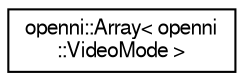 digraph "Graphical Class Hierarchy"
{
  edge [fontname="FreeSans",fontsize="10",labelfontname="FreeSans",labelfontsize="10"];
  node [fontname="FreeSans",fontsize="10",shape=record];
  rankdir="LR";
  Node1 [label="openni::Array\< openni\l::VideoMode \>",height=0.2,width=0.4,color="black", fillcolor="white", style="filled",URL="$classopenni_1_1_array.html"];
}
